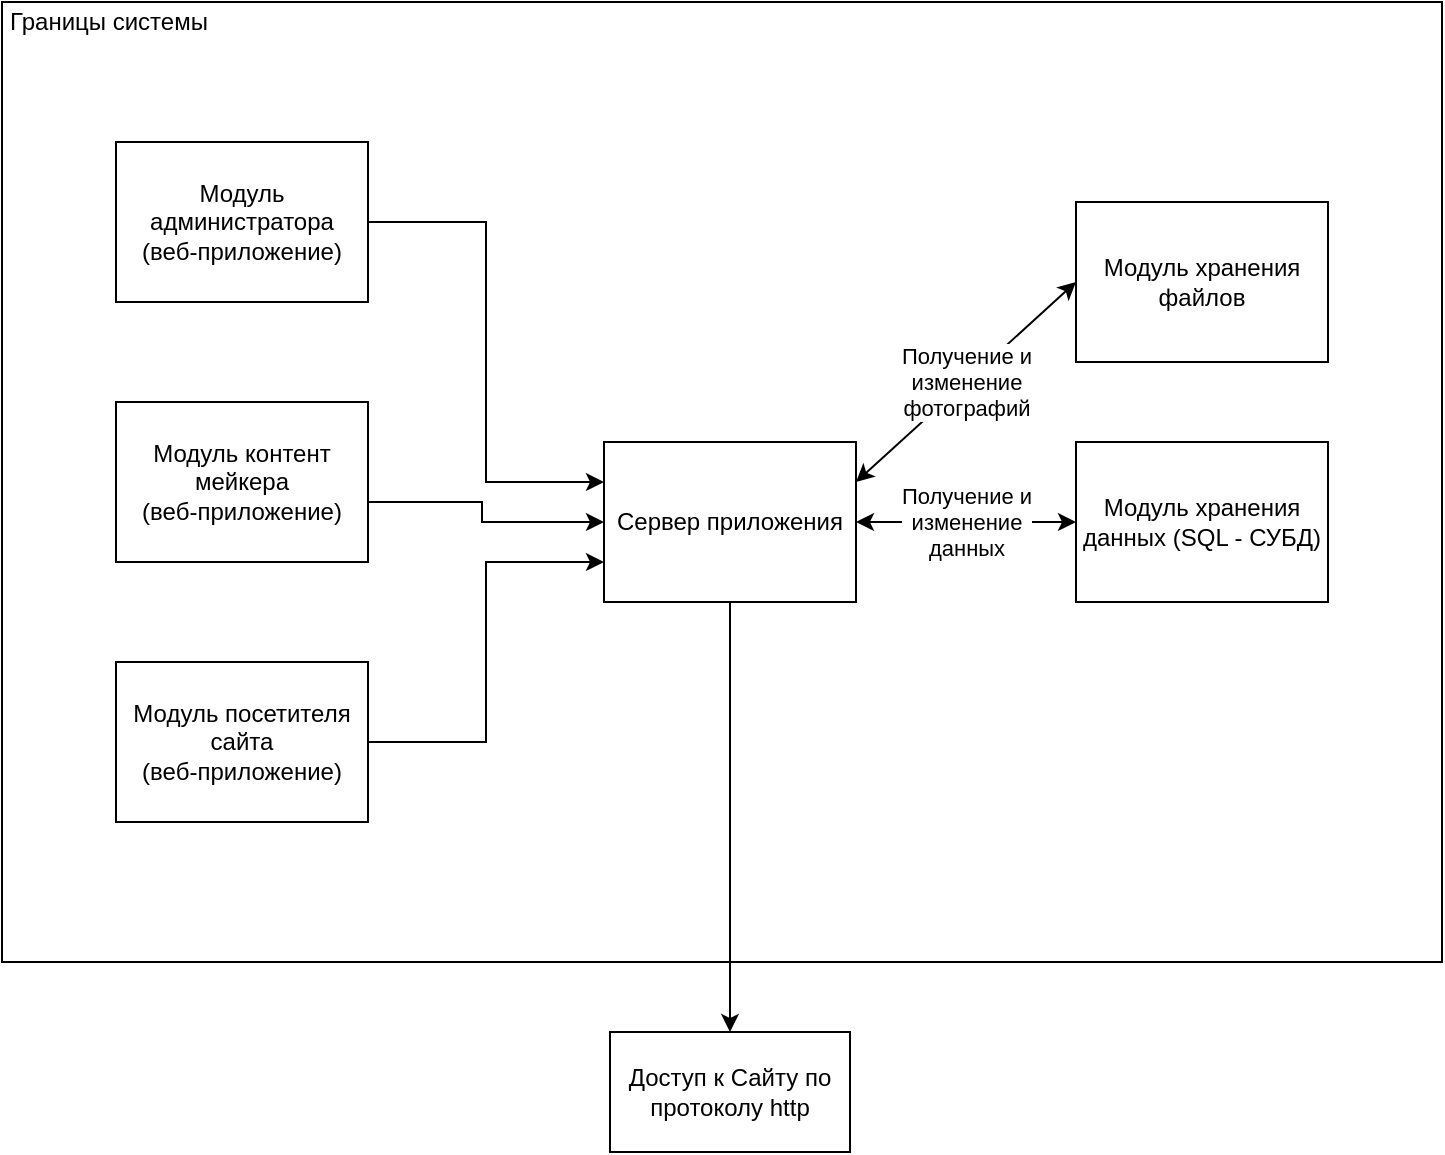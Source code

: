 <mxfile version="12.1.0" type="device" pages="1"><diagram id="osrDV7eqkXbpg0N8whfC" name="ТЗ - структура сис"><mxGraphModel dx="1004" dy="707" grid="1" gridSize="10" guides="1" tooltips="1" connect="1" arrows="1" fold="1" page="1" pageScale="1" pageWidth="827" pageHeight="1169" math="0" shadow="0"><root><mxCell id="0"/><mxCell id="1" parent="0"/><mxCell id="CvXXWFAD9qRvL3nKQ2YR-1" value="" style="rounded=0;whiteSpace=wrap;html=1;align=left;" vertex="1" parent="1"><mxGeometry x="63" y="50" width="720" height="480" as="geometry"/></mxCell><mxCell id="CvXXWFAD9qRvL3nKQ2YR-2" value="Границы системы" style="text;html=1;strokeColor=none;fillColor=none;align=center;verticalAlign=middle;whiteSpace=wrap;rounded=0;" vertex="1" parent="1"><mxGeometry x="63" y="50" width="107" height="20" as="geometry"/></mxCell><mxCell id="CvXXWFAD9qRvL3nKQ2YR-3" style="edgeStyle=orthogonalEdgeStyle;rounded=0;orthogonalLoop=1;jettySize=auto;html=1;entryX=0.5;entryY=0;entryDx=0;entryDy=0;" edge="1" parent="1" source="CvXXWFAD9qRvL3nKQ2YR-4" target="CvXXWFAD9qRvL3nKQ2YR-13"><mxGeometry relative="1" as="geometry"><mxPoint x="427" y="590" as="targetPoint"/></mxGeometry></mxCell><mxCell id="CvXXWFAD9qRvL3nKQ2YR-4" value="Сервер приложения" style="rounded=0;whiteSpace=wrap;html=1;" vertex="1" parent="1"><mxGeometry x="364" y="270" width="126" height="80" as="geometry"/></mxCell><mxCell id="CvXXWFAD9qRvL3nKQ2YR-5" value="Модуль хранения данных (SQL - СУБД)" style="rounded=0;whiteSpace=wrap;html=1;" vertex="1" parent="1"><mxGeometry x="600" y="270" width="126" height="80" as="geometry"/></mxCell><mxCell id="CvXXWFAD9qRvL3nKQ2YR-6" style="edgeStyle=orthogonalEdgeStyle;rounded=0;orthogonalLoop=1;jettySize=auto;html=1;entryX=0;entryY=0.25;entryDx=0;entryDy=0;" edge="1" parent="1" source="CvXXWFAD9qRvL3nKQ2YR-7" target="CvXXWFAD9qRvL3nKQ2YR-4"><mxGeometry relative="1" as="geometry"/></mxCell><mxCell id="CvXXWFAD9qRvL3nKQ2YR-7" value="&lt;div&gt;Модуль администратора&lt;/div&gt;&lt;div&gt;(веб-приложение)&lt;br&gt;&lt;/div&gt;" style="rounded=0;whiteSpace=wrap;html=1;" vertex="1" parent="1"><mxGeometry x="120" y="120" width="126" height="80" as="geometry"/></mxCell><mxCell id="CvXXWFAD9qRvL3nKQ2YR-8" style="edgeStyle=orthogonalEdgeStyle;rounded=0;orthogonalLoop=1;jettySize=auto;html=1;entryX=0;entryY=0.5;entryDx=0;entryDy=0;" edge="1" parent="1" source="CvXXWFAD9qRvL3nKQ2YR-9" target="CvXXWFAD9qRvL3nKQ2YR-4"><mxGeometry relative="1" as="geometry"><mxPoint x="360" y="310" as="targetPoint"/><Array as="points"><mxPoint x="303" y="300"/><mxPoint x="303" y="310"/></Array></mxGeometry></mxCell><mxCell id="CvXXWFAD9qRvL3nKQ2YR-9" value="&lt;div&gt;Модуль контент мейкера&lt;br&gt;&lt;/div&gt;&lt;div&gt;(веб-приложение)&lt;br&gt;&lt;/div&gt;" style="rounded=0;whiteSpace=wrap;html=1;" vertex="1" parent="1"><mxGeometry x="120" y="250" width="126" height="80" as="geometry"/></mxCell><mxCell id="CvXXWFAD9qRvL3nKQ2YR-10" style="edgeStyle=orthogonalEdgeStyle;rounded=0;orthogonalLoop=1;jettySize=auto;html=1;entryX=0;entryY=0.75;entryDx=0;entryDy=0;" edge="1" parent="1" source="CvXXWFAD9qRvL3nKQ2YR-11" target="CvXXWFAD9qRvL3nKQ2YR-4"><mxGeometry relative="1" as="geometry"/></mxCell><mxCell id="CvXXWFAD9qRvL3nKQ2YR-11" value="&lt;div&gt;Модуль посетителя сайта&lt;br&gt;&lt;/div&gt;&lt;div&gt;(веб-приложение)&lt;br&gt;&lt;/div&gt;" style="rounded=0;whiteSpace=wrap;html=1;" vertex="1" parent="1"><mxGeometry x="120" y="380" width="126" height="80" as="geometry"/></mxCell><mxCell id="CvXXWFAD9qRvL3nKQ2YR-12" value="&lt;div&gt;Получение и &lt;br&gt;&lt;/div&gt;&lt;div&gt;изменение &lt;br&gt;&lt;/div&gt;&lt;div&gt;данных&lt;br&gt;&lt;/div&gt;" style="endArrow=classic;startArrow=classic;html=1;exitX=1;exitY=0.5;exitDx=0;exitDy=0;" edge="1" parent="1" source="CvXXWFAD9qRvL3nKQ2YR-4" target="CvXXWFAD9qRvL3nKQ2YR-5"><mxGeometry width="50" height="50" relative="1" as="geometry"><mxPoint x="510" y="350" as="sourcePoint"/><mxPoint x="560" y="300" as="targetPoint"/></mxGeometry></mxCell><mxCell id="CvXXWFAD9qRvL3nKQ2YR-13" value="Доступ к Сайту по протоколу http" style="rounded=0;whiteSpace=wrap;html=1;" vertex="1" parent="1"><mxGeometry x="367" y="565" width="120" height="60" as="geometry"/></mxCell><mxCell id="CvXXWFAD9qRvL3nKQ2YR-14" value="Модуль хранения файлов" style="rounded=0;whiteSpace=wrap;html=1;" vertex="1" parent="1"><mxGeometry x="600" y="150" width="126" height="80" as="geometry"/></mxCell><mxCell id="CvXXWFAD9qRvL3nKQ2YR-15" value="&lt;div&gt;Получение и &lt;br&gt;&lt;/div&gt;&lt;div&gt;изменение&lt;/div&gt;&lt;div&gt;фотографий&lt;/div&gt;" style="endArrow=classic;startArrow=classic;html=1;entryX=0;entryY=0.5;entryDx=0;entryDy=0;exitX=1;exitY=0.25;exitDx=0;exitDy=0;" edge="1" parent="1" source="CvXXWFAD9qRvL3nKQ2YR-4" target="CvXXWFAD9qRvL3nKQ2YR-14"><mxGeometry width="50" height="50" relative="1" as="geometry"><mxPoint x="500" y="230" as="sourcePoint"/><mxPoint x="550" y="180" as="targetPoint"/></mxGeometry></mxCell></root></mxGraphModel></diagram></mxfile>